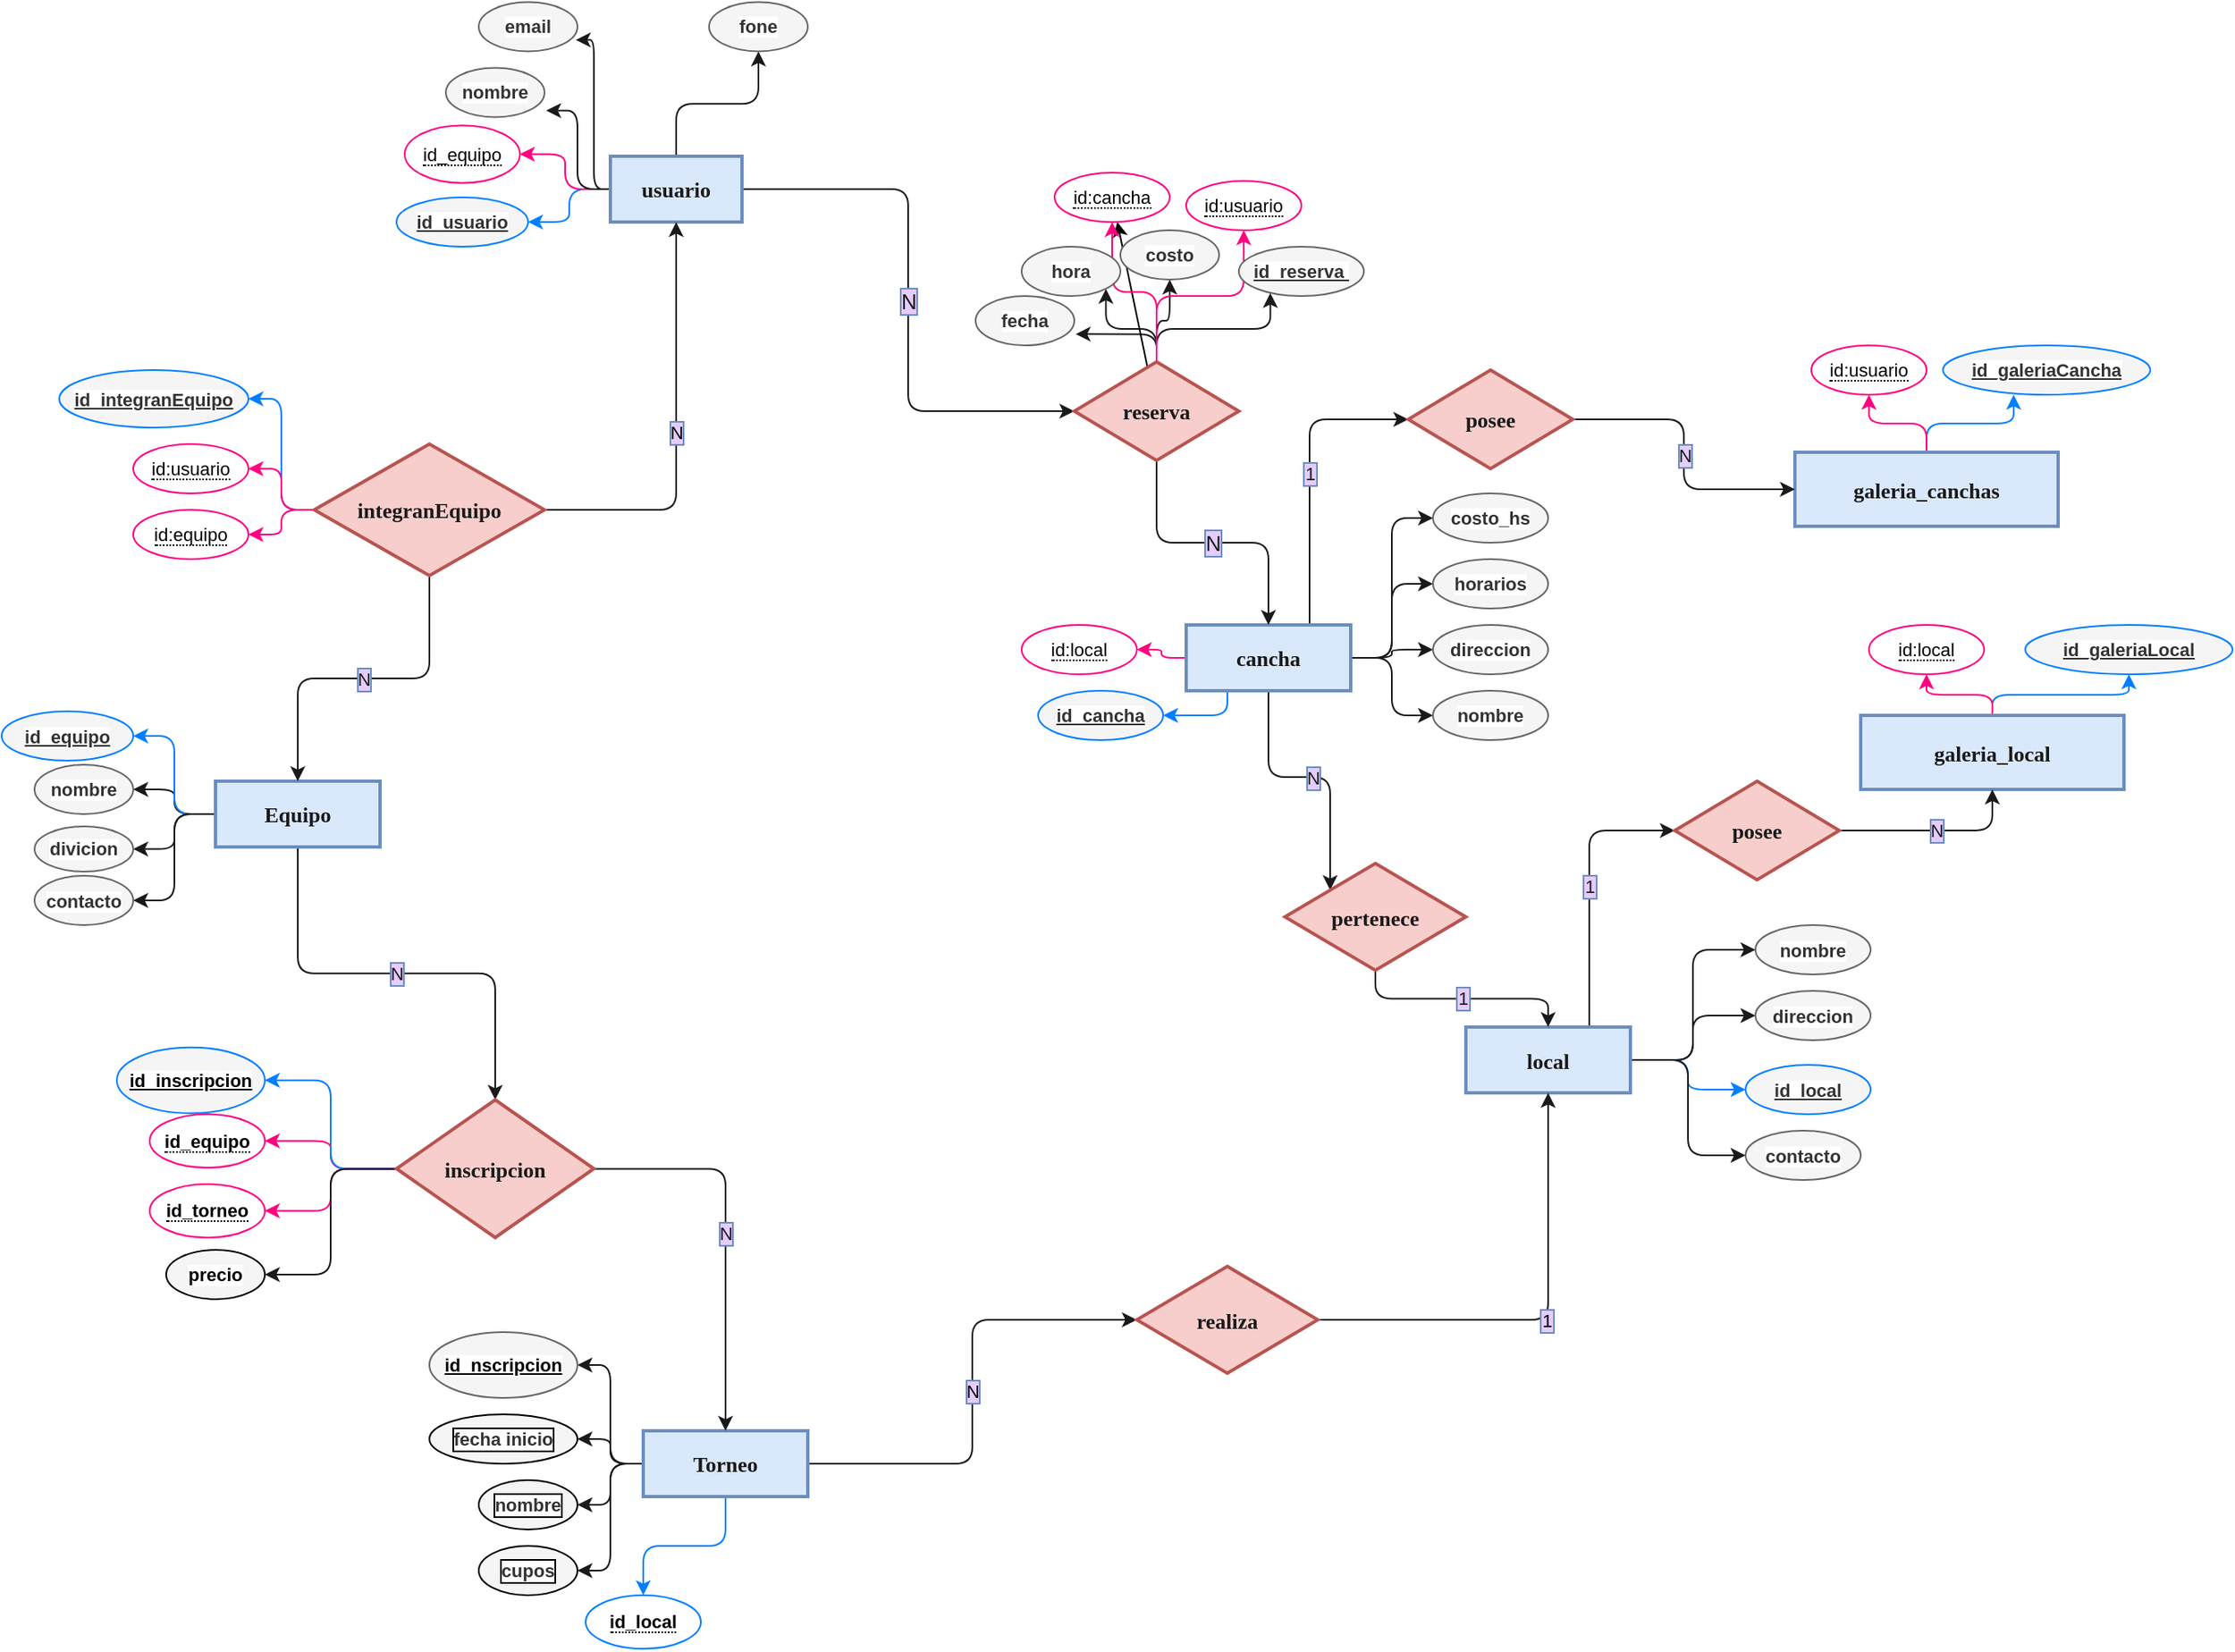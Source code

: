 <mxfile>
    <diagram id="l-wdlrvwp7PrL9_enoVZ" name="Página-1">
        <mxGraphModel dx="1678" dy="1684" grid="1" gridSize="10" guides="1" tooltips="1" connect="1" arrows="1" fold="1" page="1" pageScale="1" pageWidth="827" pageHeight="1169" background="#ffffff" math="0" shadow="0">
            <root>
                <mxCell id="0"/>
                <mxCell id="1" parent="0"/>
                <mxCell id="27" value="N&lt;br&gt;" style="edgeStyle=orthogonalEdgeStyle;html=1;entryX=0;entryY=0.5;entryDx=0;entryDy=0;labelBackgroundColor=#E5CCFF;strokeColor=#1A1A1A;strokeWidth=1;fontSize=13;fontColor=#1A1A1A;labelBorderColor=#6C8EBF;" parent="1" source="3" target="11" edge="1">
                    <mxGeometry relative="1" as="geometry"/>
                </mxCell>
                <mxCell id="122" style="edgeStyle=orthogonalEdgeStyle;html=1;entryX=1;entryY=0.5;entryDx=0;entryDy=0;labelBackgroundColor=#E5CCFF;labelBorderColor=#6C8EBF;strokeColor=#007FFF;strokeWidth=1;fontSize=11;fontColor=#000000;" parent="1" source="3" target="31" edge="1">
                    <mxGeometry relative="1" as="geometry"/>
                </mxCell>
                <mxCell id="125" style="edgeStyle=orthogonalEdgeStyle;html=1;entryX=1;entryY=0.5;entryDx=0;entryDy=0;labelBackgroundColor=#E5CCFF;labelBorderColor=#6C8EBF;strokeColor=#FF0080;strokeWidth=1;fontSize=11;fontColor=#000000;" parent="1" source="3" target="121" edge="1">
                    <mxGeometry relative="1" as="geometry"/>
                </mxCell>
                <mxCell id="126" style="edgeStyle=orthogonalEdgeStyle;html=1;entryX=1.017;entryY=0.867;entryDx=0;entryDy=0;entryPerimeter=0;labelBackgroundColor=#E5CCFF;labelBorderColor=#6C8EBF;strokeColor=#1A1A1A;strokeWidth=1;fontSize=11;fontColor=#000000;" parent="1" source="3" target="30" edge="1">
                    <mxGeometry relative="1" as="geometry"/>
                </mxCell>
                <mxCell id="127" style="edgeStyle=orthogonalEdgeStyle;html=1;entryX=0.983;entryY=0.767;entryDx=0;entryDy=0;entryPerimeter=0;labelBackgroundColor=#E5CCFF;labelBorderColor=#6C8EBF;strokeColor=#1A1A1A;strokeWidth=1;fontSize=11;fontColor=#000000;" parent="1" source="3" target="32" edge="1">
                    <mxGeometry relative="1" as="geometry"/>
                </mxCell>
                <mxCell id="128" style="edgeStyle=orthogonalEdgeStyle;html=1;entryX=0.5;entryY=1;entryDx=0;entryDy=0;labelBackgroundColor=#E5CCFF;labelBorderColor=#6C8EBF;strokeColor=#1A1A1A;strokeWidth=1;fontSize=11;fontColor=#000000;" parent="1" source="3" target="33" edge="1">
                    <mxGeometry relative="1" as="geometry"/>
                </mxCell>
                <mxCell id="3" value="&lt;span style=&quot;font-size: 13px;&quot;&gt;&lt;font style=&quot;font-size: 13px;&quot;&gt;usuario&lt;/font&gt;&lt;/span&gt;" style="whiteSpace=wrap;html=1;align=center;fillColor=#dae8fc;strokeColor=#6c8ebf;fontStyle=1;fontFamily=jetbrainsmono nerd font;fontSize=13;verticalAlign=middle;strokeWidth=2;fontColor=#1A1A1A;" parent="1" vertex="1">
                    <mxGeometry x="180" y="55" width="80" height="40" as="geometry"/>
                </mxCell>
                <mxCell id="56" style="edgeStyle=orthogonalEdgeStyle;html=1;entryX=0;entryY=0.5;entryDx=0;entryDy=0;labelBackgroundColor=#E5CCFF;labelBorderColor=#6C8EBF;strokeColor=#1A1A1A;strokeWidth=1;fontSize=11;fontColor=#1A1A1A;" parent="1" source="4" target="54" edge="1">
                    <mxGeometry relative="1" as="geometry"/>
                </mxCell>
                <mxCell id="57" style="edgeStyle=orthogonalEdgeStyle;html=1;entryX=0;entryY=0.5;entryDx=0;entryDy=0;labelBackgroundColor=#E5CCFF;labelBorderColor=#6C8EBF;strokeColor=#1A1A1A;strokeWidth=1;fontSize=11;fontColor=#1A1A1A;" parent="1" source="4" target="53" edge="1">
                    <mxGeometry relative="1" as="geometry"/>
                </mxCell>
                <mxCell id="58" style="edgeStyle=orthogonalEdgeStyle;html=1;entryX=0;entryY=0.5;entryDx=0;entryDy=0;labelBackgroundColor=#E5CCFF;labelBorderColor=#6C8EBF;strokeColor=#1A1A1A;strokeWidth=1;fontSize=11;fontColor=#1A1A1A;" parent="1" source="4" target="52" edge="1">
                    <mxGeometry relative="1" as="geometry"/>
                </mxCell>
                <mxCell id="59" style="edgeStyle=orthogonalEdgeStyle;html=1;entryX=0;entryY=0.5;entryDx=0;entryDy=0;labelBackgroundColor=#E5CCFF;labelBorderColor=#6C8EBF;strokeColor=#1A1A1A;strokeWidth=1;fontSize=11;fontColor=#1A1A1A;" parent="1" source="4" target="50" edge="1">
                    <mxGeometry relative="1" as="geometry"/>
                </mxCell>
                <mxCell id="60" style="html=1;entryX=1;entryY=0.5;entryDx=0;entryDy=0;labelBackgroundColor=#E5CCFF;labelBorderColor=#6C8EBF;strokeColor=#007FFF;strokeWidth=1;fontSize=11;fontColor=#1A1A1A;exitX=0.25;exitY=1;exitDx=0;exitDy=0;edgeStyle=orthogonalEdgeStyle;" parent="1" source="4" target="51" edge="1">
                    <mxGeometry relative="1" as="geometry"/>
                </mxCell>
                <mxCell id="82" value="N" style="edgeStyle=orthogonalEdgeStyle;html=1;entryX=0;entryY=0;entryDx=0;entryDy=0;labelBackgroundColor=#E5CCFF;labelBorderColor=#6C8EBF;strokeColor=#1A1A1A;strokeWidth=1;fontSize=11;fontColor=#1A1A1A;" parent="1" source="4" target="78" edge="1">
                    <mxGeometry relative="1" as="geometry"/>
                </mxCell>
                <mxCell id="116" value="1" style="edgeStyle=orthogonalEdgeStyle;html=1;exitX=0.75;exitY=0;exitDx=0;exitDy=0;entryX=0;entryY=0.5;entryDx=0;entryDy=0;labelBackgroundColor=#E5CCFF;labelBorderColor=#6C8EBF;strokeColor=#1A1A1A;strokeWidth=1;fontSize=11;fontColor=#1A1A1A;" parent="1" source="4" target="87" edge="1">
                    <mxGeometry relative="1" as="geometry"/>
                </mxCell>
                <mxCell id="187" value="" style="edgeStyle=orthogonalEdgeStyle;html=1;strokeColor=#FF0080;fontColor=#FF0080;" edge="1" parent="1" source="4" target="186">
                    <mxGeometry relative="1" as="geometry"/>
                </mxCell>
                <mxCell id="4" value="&lt;span style=&quot;font-size: 13px;&quot;&gt;&lt;font style=&quot;font-size: 13px;&quot;&gt;cancha&lt;/font&gt;&lt;/span&gt;" style="whiteSpace=wrap;html=1;align=center;fillColor=#dae8fc;strokeColor=#6c8ebf;fontStyle=1;fontFamily=jetbrainsmono nerd font;fontSize=13;verticalAlign=middle;strokeWidth=2;fontColor=#1A1A1A;" parent="1" vertex="1">
                    <mxGeometry x="530" y="340" width="100" height="40" as="geometry"/>
                </mxCell>
                <mxCell id="109" value="N" style="edgeStyle=orthogonalEdgeStyle;html=1;labelBackgroundColor=#E5CCFF;labelBorderColor=#6C8EBF;strokeColor=#1A1A1A;strokeWidth=1;fontSize=11;fontColor=#1A1A1A;exitX=0.5;exitY=1;exitDx=0;exitDy=0;" parent="1" source="6" target="108" edge="1">
                    <mxGeometry relative="1" as="geometry"/>
                </mxCell>
                <mxCell id="130" style="edgeStyle=orthogonalEdgeStyle;html=1;entryX=1;entryY=0.5;entryDx=0;entryDy=0;labelBackgroundColor=#E5CCFF;labelBorderColor=#6C8EBF;strokeColor=#1A1A1A;strokeWidth=1;fontSize=11;fontColor=#000000;" parent="1" source="6" target="118" edge="1">
                    <mxGeometry relative="1" as="geometry"/>
                </mxCell>
                <mxCell id="131" style="edgeStyle=orthogonalEdgeStyle;html=1;labelBackgroundColor=#E5CCFF;labelBorderColor=#6C8EBF;strokeColor=#007FFF;strokeWidth=1;fontSize=11;fontColor=#000000;entryX=1;entryY=0.5;entryDx=0;entryDy=0;" parent="1" source="6" target="117" edge="1">
                    <mxGeometry relative="1" as="geometry">
                        <mxPoint x="-70" y="420" as="targetPoint"/>
                    </mxGeometry>
                </mxCell>
                <mxCell id="132" style="edgeStyle=orthogonalEdgeStyle;html=1;entryX=1;entryY=0.5;entryDx=0;entryDy=0;labelBackgroundColor=#E5CCFF;labelBorderColor=#6C8EBF;strokeColor=#1A1A1A;strokeWidth=1;fontSize=11;fontColor=#000000;" parent="1" source="6" target="119" edge="1">
                    <mxGeometry relative="1" as="geometry"/>
                </mxCell>
                <mxCell id="133" style="edgeStyle=orthogonalEdgeStyle;html=1;entryX=1;entryY=0.5;entryDx=0;entryDy=0;labelBackgroundColor=#E5CCFF;labelBorderColor=#6C8EBF;strokeColor=#1A1A1A;strokeWidth=1;fontSize=11;fontColor=#000000;" parent="1" source="6" target="120" edge="1">
                    <mxGeometry relative="1" as="geometry"/>
                </mxCell>
                <mxCell id="6" value="&lt;span style=&quot;font-size: 13px;&quot;&gt;&lt;font style=&quot;font-size: 13px;&quot;&gt;Equipo&lt;br style=&quot;font-size: 13px;&quot;&gt;&lt;/font&gt;&lt;/span&gt;" style="whiteSpace=wrap;html=1;align=center;fillColor=#dae8fc;strokeColor=#6c8ebf;fontStyle=1;fontFamily=jetbrainsmono nerd font;fontSize=13;verticalAlign=middle;strokeWidth=2;fontColor=#1A1A1A;" parent="1" vertex="1">
                    <mxGeometry x="-60" y="435" width="100" height="40" as="geometry"/>
                </mxCell>
                <mxCell id="28" value="N" style="edgeStyle=orthogonalEdgeStyle;html=1;labelBackgroundColor=#E5CCFF;labelBorderColor=#6C8EBF;strokeColor=#1A1A1A;strokeWidth=1;fontSize=13;fontColor=#1A1A1A;entryX=0.5;entryY=0;entryDx=0;entryDy=0;" parent="1" source="11" target="4" edge="1">
                    <mxGeometry relative="1" as="geometry"/>
                </mxCell>
                <mxCell id="69" style="edgeStyle=orthogonalEdgeStyle;html=1;entryX=1;entryY=1;entryDx=0;entryDy=0;labelBackgroundColor=#E5CCFF;labelBorderColor=#6C8EBF;strokeColor=#1A1A1A;strokeWidth=1;fontSize=11;fontColor=#1A1A1A;" parent="1" source="11" target="68" edge="1">
                    <mxGeometry relative="1" as="geometry"/>
                </mxCell>
                <mxCell id="70" style="edgeStyle=orthogonalEdgeStyle;html=1;entryX=0.5;entryY=1;entryDx=0;entryDy=0;labelBackgroundColor=#E5CCFF;labelBorderColor=#6C8EBF;strokeColor=#1A1A1A;strokeWidth=1;fontSize=11;fontColor=#1A1A1A;" parent="1" source="11" target="64" edge="1">
                    <mxGeometry relative="1" as="geometry"/>
                </mxCell>
                <mxCell id="71" style="edgeStyle=orthogonalEdgeStyle;html=1;entryX=0.252;entryY=0.939;entryDx=0;entryDy=0;entryPerimeter=0;labelBackgroundColor=#E5CCFF;labelBorderColor=#6C8EBF;strokeColor=#1A1A1A;strokeWidth=1;fontSize=11;fontColor=#1A1A1A;" parent="1" source="11" target="65" edge="1">
                    <mxGeometry relative="1" as="geometry"/>
                </mxCell>
                <mxCell id="72" style="edgeStyle=orthogonalEdgeStyle;html=1;entryX=1.014;entryY=0.772;entryDx=0;entryDy=0;entryPerimeter=0;labelBackgroundColor=#E5CCFF;labelBorderColor=#6C8EBF;strokeColor=#1A1A1A;strokeWidth=1;fontSize=11;fontColor=#1A1A1A;" parent="1" source="11" target="63" edge="1">
                    <mxGeometry relative="1" as="geometry"/>
                </mxCell>
                <mxCell id="179" style="edgeStyle=none;html=1;" edge="1" parent="1" source="11" target="177">
                    <mxGeometry relative="1" as="geometry"/>
                </mxCell>
                <mxCell id="180" style="edgeStyle=orthogonalEdgeStyle;html=1;strokeColor=#FF0080;entryX=0.5;entryY=1;entryDx=0;entryDy=0;" edge="1" parent="1" source="11" target="177">
                    <mxGeometry relative="1" as="geometry">
                        <mxPoint x="400" y="240" as="targetPoint"/>
                    </mxGeometry>
                </mxCell>
                <mxCell id="181" style="edgeStyle=orthogonalEdgeStyle;html=1;entryX=0.5;entryY=1;entryDx=0;entryDy=0;strokeColor=#FF0080;" edge="1" parent="1" source="11" target="178">
                    <mxGeometry relative="1" as="geometry"/>
                </mxCell>
                <mxCell id="11" value="&lt;span style=&quot;font-family: &amp;quot;jetbrainsmono nerd font&amp;quot;; font-weight: 700;&quot;&gt;reserva&lt;/span&gt;" style="shape=rhombus;perimeter=rhombusPerimeter;whiteSpace=wrap;html=1;align=center;fontSize=13;fillColor=#f8cecc;strokeColor=#b85450;strokeWidth=2;fontColor=#1A1A1A;" parent="1" vertex="1">
                    <mxGeometry x="462" y="180" width="100" height="60" as="geometry"/>
                </mxCell>
                <mxCell id="30" value="nombre" style="ellipse;whiteSpace=wrap;html=1;align=center;labelBackgroundColor=#FFFFFF;strokeWidth=1;fontSize=11;fontColor=#333333;fillColor=#f5f5f5;strokeColor=#666666;fontStyle=1" parent="1" vertex="1">
                    <mxGeometry x="80" y="1.25" width="60" height="30" as="geometry"/>
                </mxCell>
                <mxCell id="31" value="id_usuario" style="ellipse;whiteSpace=wrap;html=1;align=center;fontStyle=5;labelBackgroundColor=#FFFFFF;strokeWidth=1;fontSize=11;fontColor=#333333;fillColor=#f5f5f5;strokeColor=#007FFF;" parent="1" vertex="1">
                    <mxGeometry x="50" y="80" width="80" height="30" as="geometry"/>
                </mxCell>
                <mxCell id="32" value="email" style="ellipse;whiteSpace=wrap;html=1;align=center;labelBackgroundColor=#FFFFFF;strokeWidth=1;fontSize=11;fontColor=#333333;fillColor=#f5f5f5;strokeColor=#666666;fontStyle=1" parent="1" vertex="1">
                    <mxGeometry x="100" y="-38.75" width="60" height="30" as="geometry"/>
                </mxCell>
                <mxCell id="33" value="fone" style="ellipse;whiteSpace=wrap;html=1;align=center;labelBackgroundColor=#FFFFFF;strokeWidth=1;fontSize=11;fontColor=#333333;fillColor=#f5f5f5;strokeColor=#666666;fontStyle=1" parent="1" vertex="1">
                    <mxGeometry x="240" y="-38.75" width="60" height="30" as="geometry"/>
                </mxCell>
                <mxCell id="50" value="nombre" style="ellipse;whiteSpace=wrap;html=1;align=center;labelBackgroundColor=#FFFFFF;strokeWidth=1;fontSize=11;fontColor=#333333;fillColor=#f5f5f5;strokeColor=#666666;fontStyle=1" parent="1" vertex="1">
                    <mxGeometry x="680" y="380" width="70" height="30" as="geometry"/>
                </mxCell>
                <mxCell id="51" value="id_cancha" style="ellipse;whiteSpace=wrap;html=1;align=center;fontStyle=5;labelBackgroundColor=#FFFFFF;strokeWidth=1;fontSize=11;fontColor=#333333;fillColor=#f5f5f5;strokeColor=#007FFF;" parent="1" vertex="1">
                    <mxGeometry x="440" y="380" width="76" height="30" as="geometry"/>
                </mxCell>
                <mxCell id="52" value="direccion" style="ellipse;whiteSpace=wrap;html=1;align=center;labelBackgroundColor=#FFFFFF;strokeWidth=1;fontSize=11;fontColor=#333333;fillColor=#f5f5f5;strokeColor=#666666;fontStyle=1" parent="1" vertex="1">
                    <mxGeometry x="680" y="340" width="70" height="30" as="geometry"/>
                </mxCell>
                <mxCell id="53" value="horarios" style="ellipse;whiteSpace=wrap;html=1;align=center;labelBackgroundColor=#FFFFFF;strokeWidth=1;fontSize=11;fontColor=#333333;fillColor=#f5f5f5;strokeColor=#666666;fontStyle=1" parent="1" vertex="1">
                    <mxGeometry x="680" y="300" width="70" height="30" as="geometry"/>
                </mxCell>
                <mxCell id="54" value="costo_hs" style="ellipse;whiteSpace=wrap;html=1;align=center;labelBackgroundColor=#FFFFFF;strokeWidth=1;fontSize=11;fontColor=#333333;fillColor=#f5f5f5;strokeColor=#666666;fontStyle=1" parent="1" vertex="1">
                    <mxGeometry x="680" y="260" width="70" height="30" as="geometry"/>
                </mxCell>
                <mxCell id="63" value="fecha" style="ellipse;whiteSpace=wrap;html=1;align=center;labelBackgroundColor=#FFFFFF;strokeWidth=1;fontSize=11;fontColor=#333333;fillColor=#f5f5f5;strokeColor=#666666;fontStyle=1" parent="1" vertex="1">
                    <mxGeometry x="402" y="140" width="60" height="30" as="geometry"/>
                </mxCell>
                <mxCell id="64" value="costo&lt;span style=&quot;color: rgba(0, 0, 0, 0); font-family: monospace; font-size: 0px; font-weight: 400; text-align: start; background-color: rgb(42, 37, 47);&quot;&gt;%3CmxGraphModel%3E%3Croot%3E%3CmxCell%20id%3D%220%22%2F%3E%3CmxCell%20id%3D%221%22%20parent%3D%220%22%2F%3E%3CmxCell%20id%3D%222%22%20value%3D%22fecha%22%20style%3D%22ellipse%3BwhiteSpace%3Dwrap%3Bhtml%3D1%3Balign%3Dcenter%3BlabelBackgroundColor%3D%23FFFFFF%3BstrokeWidth%3D1%3BfontSize%3D11%3BfontColor%3D%23333333%3BfillColor%3D%23f5f5f5%3BstrokeColor%3D%23666666%3BfontStyle%3D1%22%20vertex%3D%221%22%20parent%3D%221%22%3E%3CmxGeometry%20x%3D%22384%22%20y%3D%22200%22%20width%3D%2260%22%20height%3D%2230%22%20as%3D%22geometry%22%2F%3E%3C%2FmxCell%3E%3C%2Froot%3E%3C%2FmxGraphModel%3E&lt;/span&gt;" style="ellipse;whiteSpace=wrap;html=1;align=center;labelBackgroundColor=#FFFFFF;strokeWidth=1;fontSize=11;fontColor=#333333;fillColor=#f5f5f5;strokeColor=#666666;fontStyle=1" parent="1" vertex="1">
                    <mxGeometry x="490" y="100" width="60" height="30" as="geometry"/>
                </mxCell>
                <mxCell id="65" value="id_reserva&amp;nbsp;" style="ellipse;whiteSpace=wrap;html=1;align=center;fontStyle=5;labelBackgroundColor=#FFFFFF;strokeWidth=1;fontSize=11;fontColor=#333333;fillColor=#f5f5f5;strokeColor=#666666;" parent="1" vertex="1">
                    <mxGeometry x="562" y="110" width="76" height="30" as="geometry"/>
                </mxCell>
                <mxCell id="68" value="hora" style="ellipse;whiteSpace=wrap;html=1;align=center;labelBackgroundColor=#FFFFFF;strokeWidth=1;fontSize=11;fontColor=#333333;fillColor=#f5f5f5;strokeColor=#666666;fontStyle=1" parent="1" vertex="1">
                    <mxGeometry x="430" y="110" width="60" height="30" as="geometry"/>
                </mxCell>
                <mxCell id="79" style="edgeStyle=orthogonalEdgeStyle;html=1;entryX=0;entryY=0.5;entryDx=0;entryDy=0;labelBackgroundColor=#E5CCFF;labelBorderColor=#6C8EBF;strokeColor=#1A1A1A;strokeWidth=1;fontSize=11;fontColor=#1A1A1A;" parent="1" source="73" target="74" edge="1">
                    <mxGeometry relative="1" as="geometry"/>
                </mxCell>
                <mxCell id="80" style="edgeStyle=orthogonalEdgeStyle;html=1;entryX=0;entryY=0.5;entryDx=0;entryDy=0;labelBackgroundColor=#E5CCFF;labelBorderColor=#6C8EBF;strokeColor=#1A1A1A;strokeWidth=1;fontSize=11;fontColor=#1A1A1A;" parent="1" source="73" target="75" edge="1">
                    <mxGeometry relative="1" as="geometry"/>
                </mxCell>
                <mxCell id="81" style="edgeStyle=orthogonalEdgeStyle;html=1;entryX=0;entryY=0.5;entryDx=0;entryDy=0;labelBackgroundColor=#E5CCFF;labelBorderColor=#6C8EBF;strokeColor=#007FFF;strokeWidth=1;fontSize=11;fontColor=#1A1A1A;" parent="1" source="73" target="76" edge="1">
                    <mxGeometry relative="1" as="geometry"/>
                </mxCell>
                <mxCell id="85" style="edgeStyle=orthogonalEdgeStyle;html=1;entryX=0;entryY=0.5;entryDx=0;entryDy=0;labelBackgroundColor=#E5CCFF;labelBorderColor=#6C8EBF;strokeColor=#1A1A1A;strokeWidth=1;fontSize=11;fontColor=#1A1A1A;" parent="1" source="73" target="84" edge="1">
                    <mxGeometry relative="1" as="geometry"/>
                </mxCell>
                <mxCell id="114" value="1" style="edgeStyle=orthogonalEdgeStyle;html=1;exitX=0.75;exitY=0;exitDx=0;exitDy=0;labelBackgroundColor=#E5CCFF;labelBorderColor=#6C8EBF;strokeColor=#1A1A1A;strokeWidth=1;fontSize=11;fontColor=#1A1A1A;entryX=0;entryY=0.5;entryDx=0;entryDy=0;" parent="1" source="73" target="112" edge="1">
                    <mxGeometry relative="1" as="geometry"/>
                </mxCell>
                <mxCell id="73" value="local" style="whiteSpace=wrap;html=1;align=center;fillColor=#dae8fc;strokeColor=#6c8ebf;fontStyle=1;fontFamily=jetbrainsmono nerd font;fontSize=13;verticalAlign=middle;strokeWidth=2;fontColor=#1A1A1A;" parent="1" vertex="1">
                    <mxGeometry x="700" y="584.5" width="100" height="40" as="geometry"/>
                </mxCell>
                <mxCell id="74" value="nombre" style="ellipse;whiteSpace=wrap;html=1;align=center;labelBackgroundColor=#FFFFFF;strokeWidth=1;fontSize=11;fontColor=#333333;fillColor=#f5f5f5;strokeColor=#666666;fontStyle=1" parent="1" vertex="1">
                    <mxGeometry x="876" y="522.5" width="70" height="30" as="geometry"/>
                </mxCell>
                <mxCell id="75" value="direccion" style="ellipse;whiteSpace=wrap;html=1;align=center;labelBackgroundColor=#FFFFFF;strokeWidth=1;fontSize=11;fontColor=#333333;fillColor=#f5f5f5;strokeColor=#666666;fontStyle=1" parent="1" vertex="1">
                    <mxGeometry x="876" y="562.5" width="70" height="30" as="geometry"/>
                </mxCell>
                <mxCell id="76" value="id_local" style="ellipse;whiteSpace=wrap;html=1;align=center;fontStyle=5;labelBackgroundColor=#FFFFFF;strokeWidth=1;fontSize=11;fontColor=#333333;fillColor=#f5f5f5;strokeColor=#007FFF;" parent="1" vertex="1">
                    <mxGeometry x="870" y="607.5" width="76" height="30" as="geometry"/>
                </mxCell>
                <mxCell id="83" value="1" style="edgeStyle=orthogonalEdgeStyle;html=1;labelBackgroundColor=#E5CCFF;labelBorderColor=#6C8EBF;strokeColor=#1A1A1A;strokeWidth=1;fontSize=11;fontColor=#1A1A1A;" parent="1" source="78" target="73" edge="1">
                    <mxGeometry relative="1" as="geometry"/>
                </mxCell>
                <mxCell id="78" value="&lt;span style=&quot;font-family: &amp;quot;jetbrainsmono nerd font&amp;quot;; font-weight: 700;&quot;&gt;pertenece&lt;/span&gt;" style="shape=rhombus;perimeter=rhombusPerimeter;whiteSpace=wrap;html=1;align=center;fontSize=13;fillColor=#f8cecc;strokeColor=#b85450;strokeWidth=2;fontColor=#1A1A1A;" parent="1" vertex="1">
                    <mxGeometry x="590" y="485" width="110" height="65" as="geometry"/>
                </mxCell>
                <mxCell id="84" value="contacto" style="ellipse;whiteSpace=wrap;html=1;align=center;labelBackgroundColor=#FFFFFF;strokeWidth=1;fontSize=11;fontColor=#333333;fillColor=#f5f5f5;strokeColor=#666666;fontStyle=1" parent="1" vertex="1">
                    <mxGeometry x="870" y="647.5" width="70" height="30" as="geometry"/>
                </mxCell>
                <mxCell id="96" style="edgeStyle=orthogonalEdgeStyle;html=1;entryX=0.341;entryY=1;entryDx=0;entryDy=0;entryPerimeter=0;labelBackgroundColor=#E5CCFF;labelBorderColor=#6C8EBF;strokeColor=#007FFF;strokeWidth=1;fontSize=11;fontColor=#1A1A1A;" parent="1" source="86" target="95" edge="1">
                    <mxGeometry relative="1" as="geometry"/>
                </mxCell>
                <mxCell id="183" style="edgeStyle=orthogonalEdgeStyle;html=1;entryX=0.5;entryY=1;entryDx=0;entryDy=0;strokeColor=#FF0080;" edge="1" parent="1" source="86" target="182">
                    <mxGeometry relative="1" as="geometry"/>
                </mxCell>
                <mxCell id="86" value="galeria_canchas" style="whiteSpace=wrap;html=1;align=center;fillColor=#dae8fc;strokeColor=#6c8ebf;fontStyle=1;fontFamily=jetbrainsmono nerd font;fontSize=13;verticalAlign=middle;strokeWidth=2;fontColor=#1A1A1A;" parent="1" vertex="1">
                    <mxGeometry x="900" y="235" width="160" height="45" as="geometry"/>
                </mxCell>
                <mxCell id="92" value="N" style="edgeStyle=orthogonalEdgeStyle;html=1;entryX=0;entryY=0.5;entryDx=0;entryDy=0;labelBackgroundColor=#E5CCFF;labelBorderColor=#6C8EBF;strokeColor=#1A1A1A;strokeWidth=1;fontSize=11;fontColor=#1A1A1A;" parent="1" source="87" target="86" edge="1">
                    <mxGeometry relative="1" as="geometry"/>
                </mxCell>
                <mxCell id="87" value="&lt;span style=&quot;font-family: &amp;quot;jetbrainsmono nerd font&amp;quot;; font-weight: 700;&quot;&gt;posee&lt;/span&gt;" style="shape=rhombus;perimeter=rhombusPerimeter;whiteSpace=wrap;html=1;align=center;fontSize=13;fillColor=#f8cecc;strokeColor=#b85450;strokeWidth=2;fontColor=#1A1A1A;" parent="1" vertex="1">
                    <mxGeometry x="665" y="185" width="100" height="60" as="geometry"/>
                </mxCell>
                <mxCell id="95" value="id_galeriaCancha" style="ellipse;whiteSpace=wrap;html=1;align=center;fontStyle=5;labelBackgroundColor=#FFFFFF;strokeWidth=1;fontSize=11;fontColor=#333333;fillColor=#f5f5f5;strokeColor=#007FFF;" parent="1" vertex="1">
                    <mxGeometry x="990" y="170" width="126" height="30" as="geometry"/>
                </mxCell>
                <mxCell id="97" style="edgeStyle=orthogonalEdgeStyle;html=1;entryX=0.5;entryY=1;entryDx=0;entryDy=0;labelBackgroundColor=#E5CCFF;labelBorderColor=#6C8EBF;strokeColor=#007FFF;strokeWidth=1;fontSize=11;fontColor=#1A1A1A;exitX=0.5;exitY=0;exitDx=0;exitDy=0;" parent="1" source="98" target="99" edge="1">
                    <mxGeometry relative="1" as="geometry">
                        <mxPoint x="1160" y="390" as="sourcePoint"/>
                    </mxGeometry>
                </mxCell>
                <mxCell id="185" style="edgeStyle=orthogonalEdgeStyle;html=1;strokeColor=#FF0080;fontColor=#FF0080;" edge="1" parent="1" source="98" target="184">
                    <mxGeometry relative="1" as="geometry"/>
                </mxCell>
                <mxCell id="98" value="galeria_local" style="whiteSpace=wrap;html=1;align=center;fillColor=#dae8fc;strokeColor=#6c8ebf;fontStyle=1;fontFamily=jetbrainsmono nerd font;fontSize=13;verticalAlign=middle;strokeWidth=2;fontColor=#1A1A1A;" parent="1" vertex="1">
                    <mxGeometry x="940" y="395" width="160" height="45" as="geometry"/>
                </mxCell>
                <mxCell id="99" value="id_galeriaLocal" style="ellipse;whiteSpace=wrap;html=1;align=center;fontStyle=5;labelBackgroundColor=#FFFFFF;strokeWidth=1;fontSize=11;fontColor=#333333;fillColor=#f5f5f5;strokeColor=#007FFF;" parent="1" vertex="1">
                    <mxGeometry x="1040" y="340" width="126" height="30" as="geometry"/>
                </mxCell>
                <mxCell id="157" style="edgeStyle=orthogonalEdgeStyle;html=1;entryX=1;entryY=0.5;entryDx=0;entryDy=0;labelBackgroundColor=#E5CCFF;labelBorderColor=#6C8EBF;strokeColor=#1A1A1A;strokeWidth=1;fontSize=11;fontColor=#000000;elbow=vertical;" parent="1" source="101" target="148" edge="1">
                    <mxGeometry relative="1" as="geometry"/>
                </mxCell>
                <mxCell id="158" style="edgeStyle=orthogonalEdgeStyle;html=1;entryX=1;entryY=0.5;entryDx=0;entryDy=0;labelBackgroundColor=#E5CCFF;labelBorderColor=#6C8EBF;strokeColor=#1A1A1A;strokeWidth=1;fontSize=11;fontColor=#000000;elbow=vertical;" parent="1" source="101" target="150" edge="1">
                    <mxGeometry relative="1" as="geometry"/>
                </mxCell>
                <mxCell id="159" style="edgeStyle=orthogonalEdgeStyle;html=1;entryX=1;entryY=0.5;entryDx=0;entryDy=0;labelBackgroundColor=#E5CCFF;labelBorderColor=#6C8EBF;strokeColor=#1A1A1A;strokeWidth=1;fontSize=11;fontColor=#000000;elbow=vertical;" parent="1" source="101" target="149" edge="1">
                    <mxGeometry relative="1" as="geometry"/>
                </mxCell>
                <mxCell id="160" style="edgeStyle=orthogonalEdgeStyle;html=1;entryX=1;entryY=0.5;entryDx=0;entryDy=0;labelBackgroundColor=#E5CCFF;labelBorderColor=#6C8EBF;strokeColor=#1A1A1A;strokeWidth=1;fontSize=11;fontColor=#000000;elbow=vertical;" parent="1" source="101" target="152" edge="1">
                    <mxGeometry relative="1" as="geometry"/>
                </mxCell>
                <mxCell id="165" value="N" style="edgeStyle=orthogonalEdgeStyle;html=1;entryX=0;entryY=0.5;entryDx=0;entryDy=0;labelBackgroundColor=#E5CCFF;labelBorderColor=#6C8EBF;strokeColor=#1A1A1A;strokeWidth=1;fontSize=11;fontColor=#000000;elbow=vertical;" parent="1" source="101" target="164" edge="1">
                    <mxGeometry relative="1" as="geometry"/>
                </mxCell>
                <mxCell id="169" style="edgeStyle=orthogonalEdgeStyle;html=1;labelBackgroundColor=#E5CCFF;labelBorderColor=#6C8EBF;strokeColor=#007FFF;strokeWidth=1;fontSize=11;fontColor=#000000;elbow=vertical;" parent="1" source="101" target="168" edge="1">
                    <mxGeometry relative="1" as="geometry"/>
                </mxCell>
                <mxCell id="101" value="&lt;span style=&quot;font-size: 13px;&quot;&gt;&lt;font style=&quot;font-size: 13px;&quot;&gt;Torneo&lt;br style=&quot;font-size: 13px;&quot;&gt;&lt;/font&gt;&lt;/span&gt;" style="whiteSpace=wrap;html=1;align=center;fillColor=#dae8fc;strokeColor=#6c8ebf;fontStyle=1;fontFamily=jetbrainsmono nerd font;fontSize=13;verticalAlign=middle;strokeWidth=2;fontColor=#1A1A1A;" parent="1" vertex="1">
                    <mxGeometry x="200" y="830" width="100" height="40" as="geometry"/>
                </mxCell>
                <mxCell id="107" value="N" style="edgeStyle=orthogonalEdgeStyle;html=1;labelBackgroundColor=#E5CCFF;labelBorderColor=#6C8EBF;strokeColor=#1A1A1A;strokeWidth=1;fontSize=11;fontColor=#1A1A1A;" parent="1" source="104" target="6" edge="1">
                    <mxGeometry relative="1" as="geometry"/>
                </mxCell>
                <mxCell id="173" style="edgeStyle=orthogonalEdgeStyle;html=1;entryX=1;entryY=0.5;entryDx=0;entryDy=0;labelBackgroundColor=#E5CCFF;labelBorderColor=#6C8EBF;strokeColor=#007FFF;strokeWidth=1;fontSize=11;fontColor=#000000;elbow=vertical;" parent="1" source="104" target="170" edge="1">
                    <mxGeometry relative="1" as="geometry"/>
                </mxCell>
                <mxCell id="174" style="edgeStyle=orthogonalEdgeStyle;html=1;entryX=1;entryY=0.5;entryDx=0;entryDy=0;labelBackgroundColor=#E5CCFF;labelBorderColor=#6C8EBF;strokeColor=#FF0080;strokeWidth=1;fontSize=11;fontColor=#000000;elbow=vertical;" parent="1" source="104" target="171" edge="1">
                    <mxGeometry relative="1" as="geometry"/>
                </mxCell>
                <mxCell id="175" style="edgeStyle=orthogonalEdgeStyle;html=1;entryX=1;entryY=0.5;entryDx=0;entryDy=0;labelBackgroundColor=#E5CCFF;labelBorderColor=#6C8EBF;strokeColor=#FF0080;strokeWidth=1;fontSize=11;fontColor=#000000;elbow=vertical;" parent="1" source="104" target="172" edge="1">
                    <mxGeometry relative="1" as="geometry"/>
                </mxCell>
                <mxCell id="176" value="N" style="edgeStyle=orthogonalEdgeStyle;html=1;entryX=0.5;entryY=1;entryDx=0;entryDy=0;labelBackgroundColor=#E5CCFF;labelBorderColor=#6C8EBF;strokeColor=#1A1A1A;strokeWidth=1;fontSize=11;fontColor=#000000;elbow=vertical;exitX=1;exitY=0.5;exitDx=0;exitDy=0;" parent="1" source="104" target="3" edge="1">
                    <mxGeometry relative="1" as="geometry"/>
                </mxCell>
                <mxCell id="104" value="&lt;font face=&quot;jetbrainsmono nerd font&quot;&gt;&lt;b&gt;integranEquipo&lt;/b&gt;&lt;/font&gt;" style="shape=rhombus;perimeter=rhombusPerimeter;whiteSpace=wrap;html=1;align=center;fontSize=13;fillColor=#f8cecc;strokeColor=#b85450;strokeWidth=2;fontColor=#1A1A1A;" parent="1" vertex="1">
                    <mxGeometry y="230" width="140" height="80" as="geometry"/>
                </mxCell>
                <mxCell id="111" value="N" style="edgeStyle=orthogonalEdgeStyle;html=1;entryX=0.5;entryY=0;entryDx=0;entryDy=0;labelBackgroundColor=#E5CCFF;labelBorderColor=#6C8EBF;strokeColor=#1A1A1A;strokeWidth=1;fontSize=11;fontColor=#1A1A1A;" parent="1" source="108" target="101" edge="1">
                    <mxGeometry relative="1" as="geometry"/>
                </mxCell>
                <mxCell id="145" style="edgeStyle=orthogonalEdgeStyle;html=1;entryX=1;entryY=0.5;entryDx=0;entryDy=0;labelBackgroundColor=#E5CCFF;labelBorderColor=#6C8EBF;strokeColor=#FF0080;strokeWidth=1;fontSize=11;fontColor=#000000;elbow=vertical;" parent="1" source="108" target="135" edge="1">
                    <mxGeometry relative="1" as="geometry"/>
                </mxCell>
                <mxCell id="146" style="edgeStyle=orthogonalEdgeStyle;html=1;entryX=1;entryY=0.5;entryDx=0;entryDy=0;labelBackgroundColor=#E5CCFF;labelBorderColor=#6C8EBF;strokeColor=#FF0080;strokeWidth=1;fontSize=11;fontColor=#000000;elbow=vertical;" parent="1" source="108" target="136" edge="1">
                    <mxGeometry relative="1" as="geometry"/>
                </mxCell>
                <mxCell id="147" style="edgeStyle=orthogonalEdgeStyle;html=1;entryX=1;entryY=0.5;entryDx=0;entryDy=0;labelBackgroundColor=#E5CCFF;labelBorderColor=#6C8EBF;strokeColor=#007FFF;strokeWidth=1;fontSize=11;fontColor=#000000;elbow=vertical;" parent="1" source="108" target="134" edge="1">
                    <mxGeometry relative="1" as="geometry"/>
                </mxCell>
                <mxCell id="163" style="edgeStyle=orthogonalEdgeStyle;html=1;entryX=1;entryY=0.5;entryDx=0;entryDy=0;labelBackgroundColor=#E5CCFF;labelBorderColor=#6C8EBF;strokeColor=#1A1A1A;strokeWidth=1;fontSize=11;fontColor=#000000;elbow=vertical;" parent="1" source="108" target="161" edge="1">
                    <mxGeometry relative="1" as="geometry"/>
                </mxCell>
                <mxCell id="108" value="&lt;span style=&quot;font-family: &amp;quot;jetbrainsmono nerd font&amp;quot;; font-weight: 700;&quot;&gt;inscripcion&lt;/span&gt;" style="shape=rhombus;perimeter=rhombusPerimeter;whiteSpace=wrap;html=1;align=center;fontSize=13;fillColor=#f8cecc;strokeColor=#b85450;strokeWidth=2;fontColor=#1A1A1A;" parent="1" vertex="1">
                    <mxGeometry x="50" y="628.75" width="120" height="83.75" as="geometry"/>
                </mxCell>
                <mxCell id="115" value="N" style="edgeStyle=orthogonalEdgeStyle;html=1;entryX=0.5;entryY=1;entryDx=0;entryDy=0;labelBackgroundColor=#E5CCFF;labelBorderColor=#6C8EBF;strokeColor=#1A1A1A;strokeWidth=1;fontSize=11;fontColor=#1A1A1A;" parent="1" source="112" target="98" edge="1">
                    <mxGeometry relative="1" as="geometry"/>
                </mxCell>
                <mxCell id="112" value="&lt;span style=&quot;font-family: &amp;quot;jetbrainsmono nerd font&amp;quot;; font-weight: 700;&quot;&gt;posee&lt;/span&gt;" style="shape=rhombus;perimeter=rhombusPerimeter;whiteSpace=wrap;html=1;align=center;fontSize=13;fillColor=#f8cecc;strokeColor=#b85450;strokeWidth=2;fontColor=#1A1A1A;" parent="1" vertex="1">
                    <mxGeometry x="827" y="435" width="100" height="60" as="geometry"/>
                </mxCell>
                <mxCell id="117" value="id_equipo" style="ellipse;whiteSpace=wrap;html=1;align=center;fontStyle=5;labelBackgroundColor=#FFFFFF;strokeWidth=1;fontSize=11;fontColor=#333333;fillColor=#f5f5f5;strokeColor=#007FFF;" parent="1" vertex="1">
                    <mxGeometry x="-190" y="392.5" width="80" height="30" as="geometry"/>
                </mxCell>
                <mxCell id="118" value="nombre" style="ellipse;whiteSpace=wrap;html=1;align=center;labelBackgroundColor=#FFFFFF;strokeWidth=1;fontSize=11;fontColor=#333333;fillColor=#f5f5f5;strokeColor=#666666;fontStyle=1" parent="1" vertex="1">
                    <mxGeometry x="-170" y="425" width="60" height="30" as="geometry"/>
                </mxCell>
                <mxCell id="119" value="divicion" style="ellipse;whiteSpace=wrap;html=1;align=center;labelBackgroundColor=#FFFFFF;strokeWidth=1;fontSize=11;fontColor=#333333;fillColor=#f5f5f5;strokeColor=#666666;fontStyle=1" parent="1" vertex="1">
                    <mxGeometry x="-170" y="462.5" width="60" height="27.5" as="geometry"/>
                </mxCell>
                <mxCell id="120" value="contacto" style="ellipse;whiteSpace=wrap;html=1;align=center;labelBackgroundColor=#FFFFFF;strokeWidth=1;fontSize=11;fontColor=#333333;fillColor=#f5f5f5;strokeColor=#666666;fontStyle=1" parent="1" vertex="1">
                    <mxGeometry x="-170" y="492.5" width="60" height="30" as="geometry"/>
                </mxCell>
                <mxCell id="121" value="&lt;span style=&quot;border-bottom: 1px dotted&quot;&gt;&lt;font size=&quot;1&quot; style=&quot;&quot;&gt;&lt;span style=&quot;font-size: 11px;&quot;&gt;id_equipo&lt;/span&gt;&lt;/font&gt;&lt;br&gt;&lt;/span&gt;" style="ellipse;whiteSpace=wrap;html=1;align=center;labelBackgroundColor=#FFFFFF;strokeWidth=1;fontSize=11;fontColor=#000000;fillColor=#FFFFFF;gradientColor=none;strokeColor=#FF0080;fontStyle=0" parent="1" vertex="1">
                    <mxGeometry x="55" y="36.25" width="70" height="35" as="geometry"/>
                </mxCell>
                <mxCell id="134" value="id_inscripcion" style="ellipse;whiteSpace=wrap;html=1;align=center;fontStyle=5;labelBackgroundColor=#FFFFFF;strokeWidth=1;fontSize=11;fontColor=#000000;fillColor=#f5f5f5;strokeColor=#007FFF;" parent="1" vertex="1">
                    <mxGeometry x="-120" y="596.88" width="90" height="40" as="geometry"/>
                </mxCell>
                <mxCell id="135" value="&lt;span style=&quot;border-bottom: 1px dotted; font-size: 11px;&quot;&gt;&lt;font style=&quot;font-size: 11px;&quot;&gt;&lt;span style=&quot;font-size: 11px;&quot;&gt;id_equipo&lt;/span&gt;&lt;/font&gt;&lt;br style=&quot;font-size: 11px;&quot;&gt;&lt;/span&gt;" style="ellipse;whiteSpace=wrap;html=1;align=center;labelBackgroundColor=#FFFFFF;strokeWidth=1;fontSize=11;fontColor=#000000;fillColor=#FFFFFF;gradientColor=none;strokeColor=#FF0080;fontStyle=1" parent="1" vertex="1">
                    <mxGeometry x="-100" y="637.5" width="70" height="32.5" as="geometry"/>
                </mxCell>
                <mxCell id="136" value="&lt;span style=&quot;border-bottom: 1px dotted; font-size: 11px;&quot;&gt;&lt;font style=&quot;font-size: 11px;&quot;&gt;&lt;span style=&quot;font-size: 11px;&quot;&gt;id_torneo&lt;/span&gt;&lt;/font&gt;&lt;br style=&quot;font-size: 11px;&quot;&gt;&lt;/span&gt;" style="ellipse;whiteSpace=wrap;html=1;align=center;labelBackgroundColor=#FFFFFF;strokeWidth=1;fontSize=11;fontColor=#000000;fillColor=#FFFFFF;gradientColor=none;strokeColor=#FF0080;fontStyle=1" parent="1" vertex="1">
                    <mxGeometry x="-100" y="680" width="70" height="32.5" as="geometry"/>
                </mxCell>
                <mxCell id="148" value="id_nscripcion" style="ellipse;whiteSpace=wrap;html=1;align=center;fontStyle=5;labelBackgroundColor=#FFFFFF;strokeWidth=1;fontSize=11;fontColor=#000000;fillColor=#f5f5f5;strokeColor=#666666;" parent="1" vertex="1">
                    <mxGeometry x="70" y="770" width="90" height="40" as="geometry"/>
                </mxCell>
                <mxCell id="149" value="nombre" style="ellipse;whiteSpace=wrap;html=1;align=center;labelBackgroundColor=#FFFFFF;strokeWidth=1;fontSize=11;fontColor=#333333;fillColor=#f5f5f5;strokeColor=#000000;fontStyle=1;labelBorderColor=default;" parent="1" vertex="1">
                    <mxGeometry x="100" y="860" width="60" height="30" as="geometry"/>
                </mxCell>
                <mxCell id="150" value="fecha inicio" style="ellipse;whiteSpace=wrap;html=1;align=center;labelBackgroundColor=#FFFFFF;strokeWidth=1;fontSize=11;fontColor=#333333;fillColor=#f5f5f5;strokeColor=#000000;fontStyle=1;labelBorderColor=default;" parent="1" vertex="1">
                    <mxGeometry x="70" y="820" width="90" height="30" as="geometry"/>
                </mxCell>
                <mxCell id="152" value="cupos" style="ellipse;whiteSpace=wrap;html=1;align=center;labelBackgroundColor=#FFFFFF;strokeWidth=1;fontSize=11;fontColor=#333333;fillColor=#f5f5f5;strokeColor=#000000;fontStyle=1;labelBorderColor=default;" parent="1" vertex="1">
                    <mxGeometry x="100" y="900" width="60" height="30" as="geometry"/>
                </mxCell>
                <mxCell id="161" value="precio" style="ellipse;whiteSpace=wrap;html=1;align=center;labelBackgroundColor=#FFFFFF;strokeWidth=1;fontSize=11;fontColor=#000000;fillColor=#f5f5f5;strokeColor=#000000;fontStyle=1" parent="1" vertex="1">
                    <mxGeometry x="-90" y="720" width="60" height="30" as="geometry"/>
                </mxCell>
                <mxCell id="167" value="1" style="edgeStyle=orthogonalEdgeStyle;html=1;labelBackgroundColor=#E5CCFF;labelBorderColor=#6C8EBF;strokeColor=#1A1A1A;strokeWidth=1;fontSize=11;fontColor=#000000;elbow=vertical;" parent="1" source="164" target="73" edge="1">
                    <mxGeometry relative="1" as="geometry"/>
                </mxCell>
                <mxCell id="164" value="&lt;span style=&quot;font-family: &amp;quot;jetbrainsmono nerd font&amp;quot;; font-weight: 700;&quot;&gt;realiza&lt;/span&gt;" style="shape=rhombus;perimeter=rhombusPerimeter;whiteSpace=wrap;html=1;align=center;fontSize=13;fillColor=#f8cecc;strokeColor=#b85450;strokeWidth=2;fontColor=#1A1A1A;" parent="1" vertex="1">
                    <mxGeometry x="500" y="730" width="110" height="65" as="geometry"/>
                </mxCell>
                <mxCell id="168" value="&lt;span style=&quot;border-bottom: 1px dotted; font-size: 11px;&quot;&gt;&lt;font style=&quot;font-size: 11px;&quot;&gt;&lt;span style=&quot;font-size: 11px;&quot;&gt;id_local&lt;/span&gt;&lt;/font&gt;&lt;br style=&quot;font-size: 11px;&quot;&gt;&lt;/span&gt;" style="ellipse;whiteSpace=wrap;html=1;align=center;labelBackgroundColor=#FFFFFF;strokeWidth=1;fontSize=11;fontColor=#000000;fillColor=#FFFFFF;gradientColor=none;strokeColor=#007FFF;fontStyle=1" parent="1" vertex="1">
                    <mxGeometry x="165" y="930" width="70" height="32.5" as="geometry"/>
                </mxCell>
                <mxCell id="170" value="id_integranEquipo" style="ellipse;whiteSpace=wrap;html=1;align=center;fontStyle=5;labelBackgroundColor=#FFFFFF;strokeWidth=1;fontSize=11;fontColor=#333333;fillColor=#f5f5f5;strokeColor=#007FFF;" parent="1" vertex="1">
                    <mxGeometry x="-155" y="185" width="115" height="35" as="geometry"/>
                </mxCell>
                <mxCell id="171" value="&lt;span style=&quot;border-bottom: 1px dotted&quot;&gt;&lt;font size=&quot;1&quot; style=&quot;&quot;&gt;&lt;span style=&quot;font-size: 11px;&quot;&gt;id:usuario&lt;/span&gt;&lt;/font&gt;&lt;br&gt;&lt;/span&gt;" style="ellipse;whiteSpace=wrap;html=1;align=center;labelBackgroundColor=#FFFFFF;strokeWidth=1;fontSize=11;fontColor=#000000;fillColor=#FFFFFF;gradientColor=none;strokeColor=#FF0080;fontStyle=0" parent="1" vertex="1">
                    <mxGeometry x="-110" y="230" width="70" height="30" as="geometry"/>
                </mxCell>
                <mxCell id="172" value="&lt;span style=&quot;border-bottom: 1px dotted&quot;&gt;&lt;font size=&quot;1&quot; style=&quot;&quot;&gt;&lt;span style=&quot;font-size: 11px;&quot;&gt;id:equipo&lt;/span&gt;&lt;/font&gt;&lt;br&gt;&lt;/span&gt;" style="ellipse;whiteSpace=wrap;html=1;align=center;labelBackgroundColor=#FFFFFF;strokeWidth=1;fontSize=11;fontColor=#000000;fillColor=#FFFFFF;gradientColor=none;strokeColor=#FF0080;fontStyle=0" parent="1" vertex="1">
                    <mxGeometry x="-110" y="270" width="70" height="30" as="geometry"/>
                </mxCell>
                <mxCell id="177" value="&lt;span style=&quot;border-bottom: 1px dotted&quot;&gt;&lt;font size=&quot;1&quot; style=&quot;&quot;&gt;&lt;span style=&quot;font-size: 11px;&quot;&gt;id:cancha&lt;/span&gt;&lt;/font&gt;&lt;br&gt;&lt;/span&gt;" style="ellipse;whiteSpace=wrap;html=1;align=center;labelBackgroundColor=#FFFFFF;strokeWidth=1;fontSize=11;fontColor=#000000;fillColor=#FFFFFF;gradientColor=none;strokeColor=#FF0080;fontStyle=0" vertex="1" parent="1">
                    <mxGeometry x="450" y="65" width="70" height="30" as="geometry"/>
                </mxCell>
                <mxCell id="178" value="&lt;span style=&quot;border-bottom: 1px dotted&quot;&gt;&lt;font size=&quot;1&quot; style=&quot;&quot;&gt;&lt;span style=&quot;font-size: 11px;&quot;&gt;id:usuario&lt;/span&gt;&lt;/font&gt;&lt;br&gt;&lt;/span&gt;" style="ellipse;whiteSpace=wrap;html=1;align=center;labelBackgroundColor=#FFFFFF;strokeWidth=1;fontSize=11;fontColor=#000000;fillColor=#FFFFFF;gradientColor=none;strokeColor=#FF0080;fontStyle=0" vertex="1" parent="1">
                    <mxGeometry x="530" y="70" width="70" height="30" as="geometry"/>
                </mxCell>
                <mxCell id="182" value="&lt;span style=&quot;border-bottom: 1px dotted&quot;&gt;&lt;font size=&quot;1&quot; style=&quot;&quot;&gt;&lt;span style=&quot;font-size: 11px;&quot;&gt;id:usuario&lt;/span&gt;&lt;/font&gt;&lt;br&gt;&lt;/span&gt;" style="ellipse;whiteSpace=wrap;html=1;align=center;labelBackgroundColor=#FFFFFF;strokeWidth=1;fontSize=11;fontColor=#000000;fillColor=#FFFFFF;gradientColor=none;strokeColor=#FF0080;fontStyle=0" vertex="1" parent="1">
                    <mxGeometry x="910" y="170" width="70" height="30" as="geometry"/>
                </mxCell>
                <mxCell id="184" value="&lt;span style=&quot;border-bottom: 1px dotted&quot;&gt;&lt;font size=&quot;1&quot; style=&quot;&quot;&gt;&lt;span style=&quot;font-size: 11px;&quot;&gt;id:local&lt;/span&gt;&lt;/font&gt;&lt;br&gt;&lt;/span&gt;" style="ellipse;whiteSpace=wrap;html=1;align=center;labelBackgroundColor=#FFFFFF;strokeWidth=1;fontSize=11;fontColor=#000000;fillColor=#FFFFFF;gradientColor=none;strokeColor=#FF0080;fontStyle=0" vertex="1" parent="1">
                    <mxGeometry x="945" y="340" width="70" height="30" as="geometry"/>
                </mxCell>
                <mxCell id="186" value="&lt;span style=&quot;border-bottom: 1px dotted&quot;&gt;&lt;font size=&quot;1&quot; style=&quot;&quot;&gt;&lt;span style=&quot;font-size: 11px;&quot;&gt;id:local&lt;/span&gt;&lt;/font&gt;&lt;br&gt;&lt;/span&gt;" style="ellipse;whiteSpace=wrap;html=1;align=center;labelBackgroundColor=#FFFFFF;strokeWidth=1;fontSize=11;fontColor=#000000;fillColor=#FFFFFF;gradientColor=none;strokeColor=#FF0080;fontStyle=0" vertex="1" parent="1">
                    <mxGeometry x="430" y="340" width="70" height="30" as="geometry"/>
                </mxCell>
            </root>
        </mxGraphModel>
    </diagram>
</mxfile>